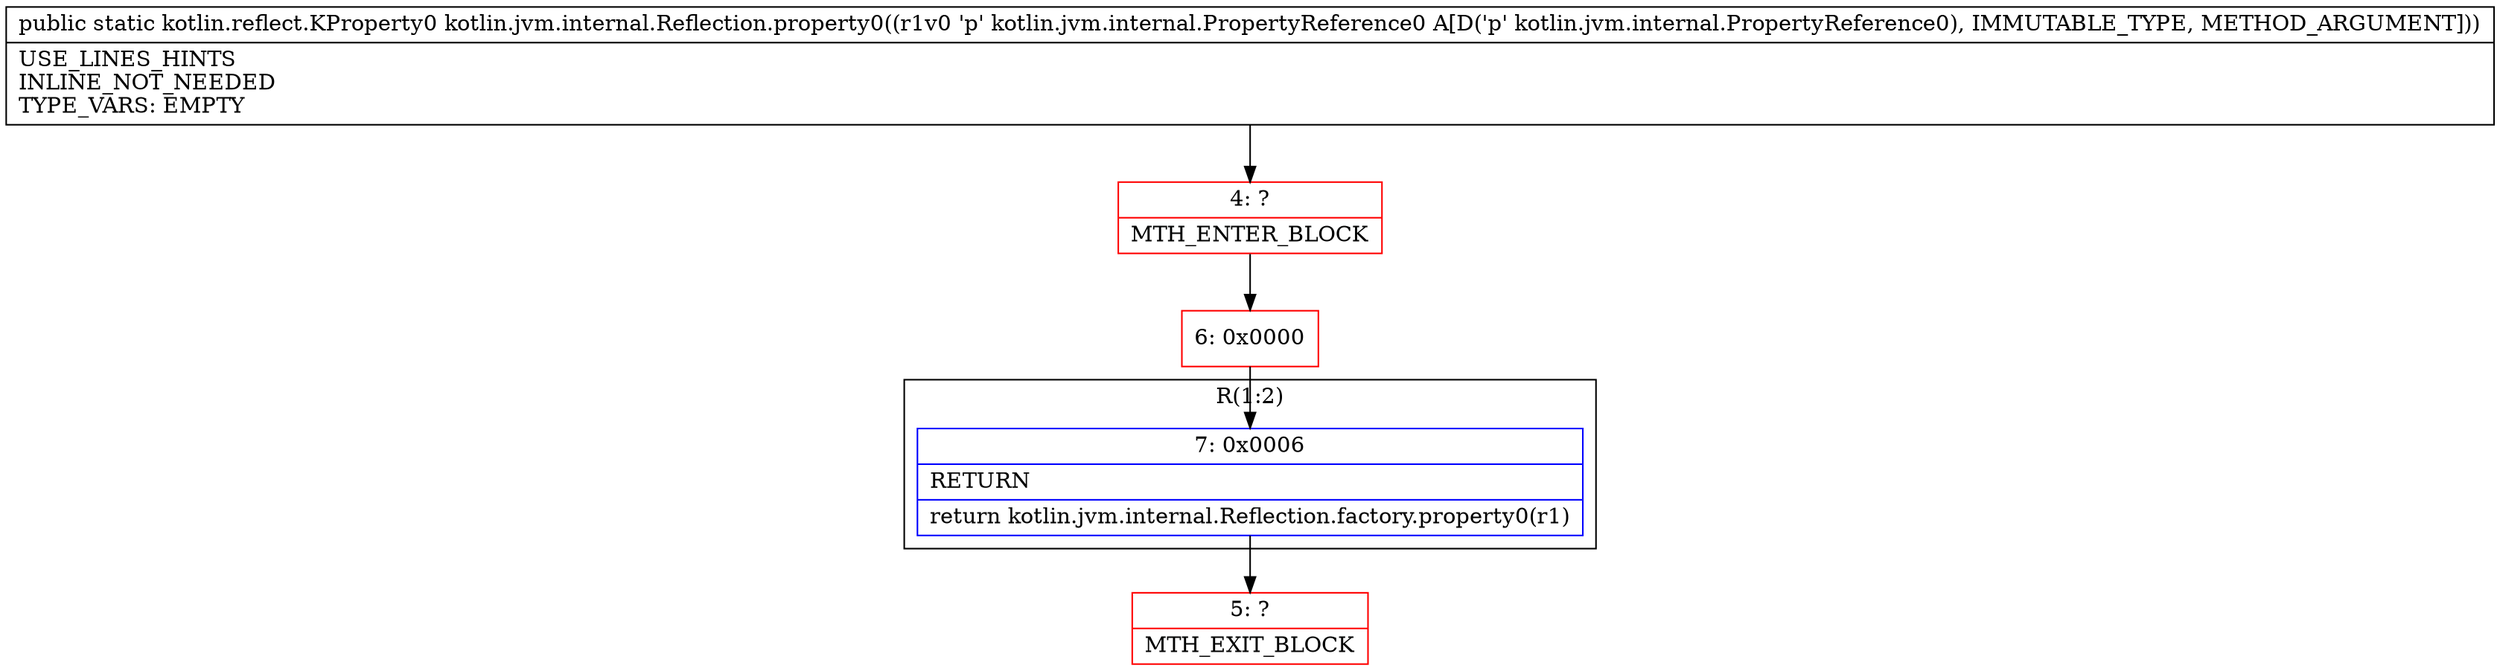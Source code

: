 digraph "CFG forkotlin.jvm.internal.Reflection.property0(Lkotlin\/jvm\/internal\/PropertyReference0;)Lkotlin\/reflect\/KProperty0;" {
subgraph cluster_Region_656433855 {
label = "R(1:2)";
node [shape=record,color=blue];
Node_7 [shape=record,label="{7\:\ 0x0006|RETURN\l|return kotlin.jvm.internal.Reflection.factory.property0(r1)\l}"];
}
Node_4 [shape=record,color=red,label="{4\:\ ?|MTH_ENTER_BLOCK\l}"];
Node_6 [shape=record,color=red,label="{6\:\ 0x0000}"];
Node_5 [shape=record,color=red,label="{5\:\ ?|MTH_EXIT_BLOCK\l}"];
MethodNode[shape=record,label="{public static kotlin.reflect.KProperty0 kotlin.jvm.internal.Reflection.property0((r1v0 'p' kotlin.jvm.internal.PropertyReference0 A[D('p' kotlin.jvm.internal.PropertyReference0), IMMUTABLE_TYPE, METHOD_ARGUMENT]))  | USE_LINES_HINTS\lINLINE_NOT_NEEDED\lTYPE_VARS: EMPTY\l}"];
MethodNode -> Node_4;Node_7 -> Node_5;
Node_4 -> Node_6;
Node_6 -> Node_7;
}


